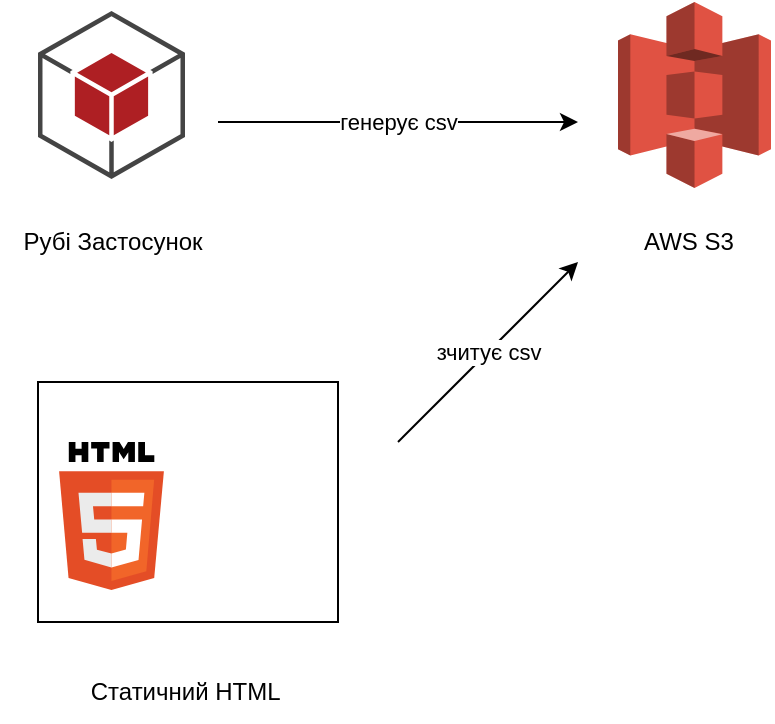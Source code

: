 <mxfile version="20.6.0" type="device"><diagram id="69UNkE2OTN-fFJQ90e0i" name="Сторінка-1"><mxGraphModel dx="1038" dy="547" grid="1" gridSize="10" guides="1" tooltips="1" connect="1" arrows="1" fold="1" page="1" pageScale="1" pageWidth="827" pageHeight="1169" math="0" shadow="0"><root><mxCell id="0"/><mxCell id="1" parent="0"/><mxCell id="iT3U8cNFmYNbWmhu3y0F-9" value="" style="rounded=0;whiteSpace=wrap;html=1;" vertex="1" parent="1"><mxGeometry x="160" y="280" width="150" height="120" as="geometry"/></mxCell><mxCell id="iT3U8cNFmYNbWmhu3y0F-1" value="" style="outlineConnect=0;dashed=0;verticalLabelPosition=bottom;verticalAlign=top;align=center;html=1;shape=mxgraph.aws3.s3;fillColor=#E05243;gradientColor=none;" vertex="1" parent="1"><mxGeometry x="450" y="90" width="76.5" height="93" as="geometry"/></mxCell><mxCell id="iT3U8cNFmYNbWmhu3y0F-2" value="AWS S3" style="text;html=1;align=center;verticalAlign=middle;resizable=0;points=[];autosize=1;strokeColor=none;fillColor=none;" vertex="1" parent="1"><mxGeometry x="450" y="195" width="70" height="30" as="geometry"/></mxCell><mxCell id="iT3U8cNFmYNbWmhu3y0F-3" value="" style="outlineConnect=0;dashed=0;verticalLabelPosition=bottom;verticalAlign=top;align=center;html=1;shape=mxgraph.aws3.android;fillColor=#AE1F23;gradientColor=none;" vertex="1" parent="1"><mxGeometry x="160" y="94.5" width="73.5" height="84" as="geometry"/></mxCell><mxCell id="iT3U8cNFmYNbWmhu3y0F-4" value="Рубі Застосунок" style="text;html=1;align=center;verticalAlign=middle;resizable=0;points=[];autosize=1;strokeColor=none;fillColor=none;" vertex="1" parent="1"><mxGeometry x="141.75" y="195" width="110" height="30" as="geometry"/></mxCell><mxCell id="iT3U8cNFmYNbWmhu3y0F-5" value="генерує csv" style="endArrow=classic;html=1;rounded=0;" edge="1" parent="1"><mxGeometry width="50" height="50" relative="1" as="geometry"><mxPoint x="250" y="150" as="sourcePoint"/><mxPoint x="430" y="150" as="targetPoint"/></mxGeometry></mxCell><mxCell id="iT3U8cNFmYNbWmhu3y0F-6" value="зчитує csv" style="endArrow=classic;html=1;rounded=0;" edge="1" parent="1"><mxGeometry width="50" height="50" relative="1" as="geometry"><mxPoint x="340" y="310" as="sourcePoint"/><mxPoint x="430" y="220" as="targetPoint"/></mxGeometry></mxCell><mxCell id="iT3U8cNFmYNbWmhu3y0F-7" value="" style="dashed=0;outlineConnect=0;html=1;align=center;labelPosition=center;verticalLabelPosition=bottom;verticalAlign=top;shape=mxgraph.weblogos.html5" vertex="1" parent="1"><mxGeometry x="170.55" y="310" width="52.4" height="74" as="geometry"/></mxCell><mxCell id="iT3U8cNFmYNbWmhu3y0F-8" value="" style="shape=image;html=1;verticalAlign=top;verticalLabelPosition=bottom;labelBackgroundColor=#ffffff;imageAspect=0;aspect=fixed;image=https://cdn4.iconfinder.com/data/icons/file-extension-3/115/eps_extension_file_name-27-128.png" vertex="1" parent="1"><mxGeometry x="236.75" y="314" width="70" height="70" as="geometry"/></mxCell><mxCell id="iT3U8cNFmYNbWmhu3y0F-10" value="Статичний HTML&amp;nbsp;" style="text;html=1;align=center;verticalAlign=middle;resizable=0;points=[];autosize=1;strokeColor=none;fillColor=none;" vertex="1" parent="1"><mxGeometry x="175" y="420" width="120" height="30" as="geometry"/></mxCell></root></mxGraphModel></diagram></mxfile>